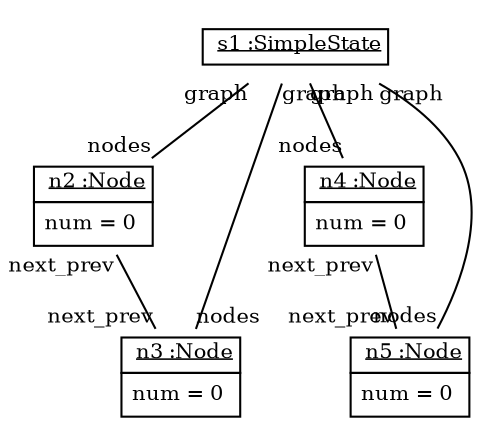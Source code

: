 graph ObjectDiagram {
   node [shape = none, fontsize = 10];
   edge [fontsize = 10];
   compound=true;

s1 [label=<<table border='0' cellborder='1' cellspacing='0'> <tr> <td href="../test/org/sdmlib/models/patterns/example/SimpleState.java"> <u>s1 :SimpleState</u></td></tr></table>>];
n2 [label=<<table border='0' cellborder='1' cellspacing='0'> <tr> <td href="../test/org/sdmlib/models/patterns/example/Node.java"> <u>n2 :Node</u></td></tr><tr><td><table border='0' cellborder='0' cellspacing='0'><tr><td align='left'>num = 0</td></tr></table></td></tr></table>>];
n3 [label=<<table border='0' cellborder='1' cellspacing='0'> <tr> <td href="../test/org/sdmlib/models/patterns/example/Node.java"> <u>n3 :Node</u></td></tr><tr><td><table border='0' cellborder='0' cellspacing='0'><tr><td align='left'>num = 0</td></tr></table></td></tr></table>>];
n4 [label=<<table border='0' cellborder='1' cellspacing='0'> <tr> <td href="../test/org/sdmlib/models/patterns/example/Node.java"> <u>n4 :Node</u></td></tr><tr><td><table border='0' cellborder='0' cellspacing='0'><tr><td align='left'>num = 0</td></tr></table></td></tr></table>>];
n5 [label=<<table border='0' cellborder='1' cellspacing='0'> <tr> <td href="../test/org/sdmlib/models/patterns/example/Node.java"> <u>n5 :Node</u></td></tr><tr><td><table border='0' cellborder='0' cellspacing='0'><tr><td align='left'>num = 0</td></tr></table></td></tr></table>>];

s1 -- n2 [headlabel = "nodes" taillabel = "graph"];
s1 -- n3 [headlabel = "nodes" taillabel = "graph"];
s1 -- n4 [headlabel = "nodes" taillabel = "graph"];
s1 -- n5 [headlabel = "nodes" taillabel = "graph"];
n2 -- n3 [headlabel = "next_prev" taillabel = "next_prev"];
n4 -- n5 [headlabel = "next_prev" taillabel = "next_prev"];
}
